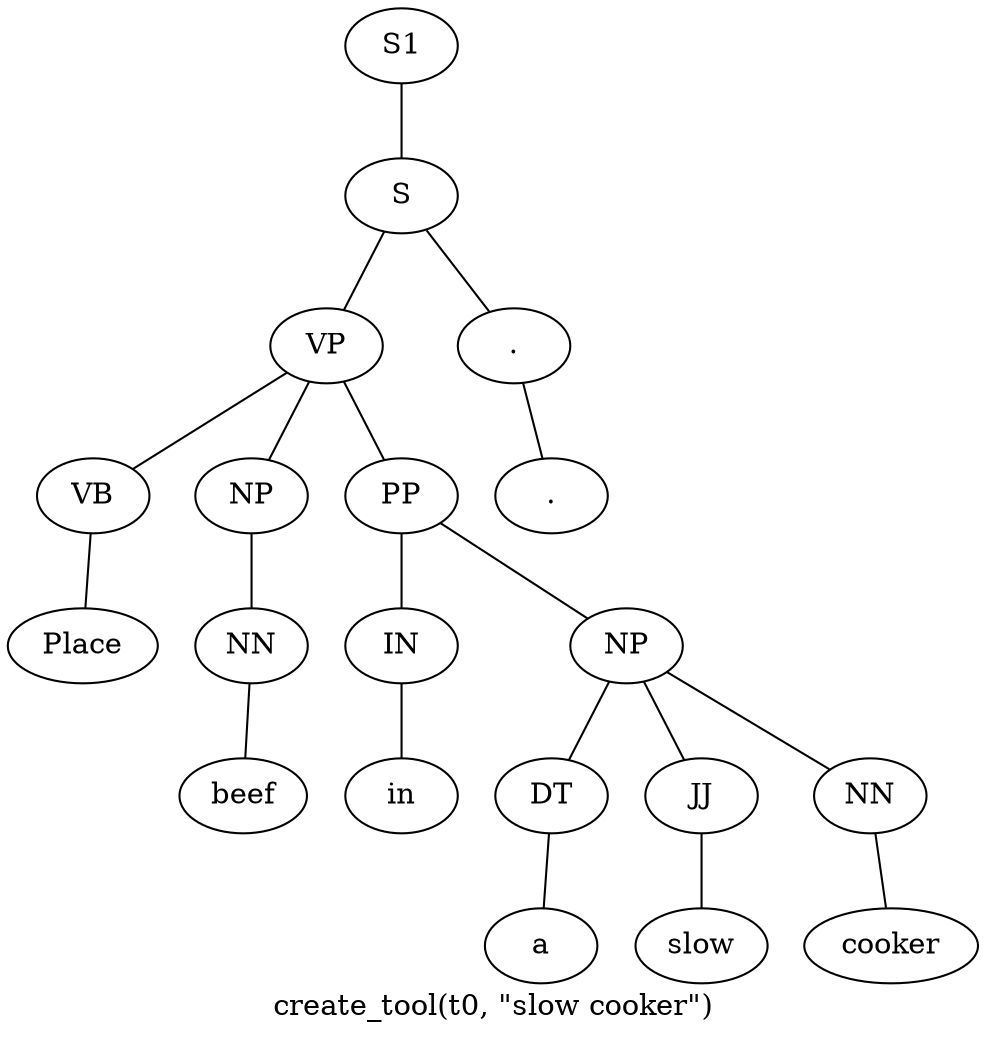 graph SyntaxGraph {
	label = "create_tool(t0, \"slow cooker\")";
	Node0 [label="S1"];
	Node1 [label="S"];
	Node2 [label="VP"];
	Node3 [label="VB"];
	Node4 [label="Place"];
	Node5 [label="NP"];
	Node6 [label="NN"];
	Node7 [label="beef"];
	Node8 [label="PP"];
	Node9 [label="IN"];
	Node10 [label="in"];
	Node11 [label="NP"];
	Node12 [label="DT"];
	Node13 [label="a"];
	Node14 [label="JJ"];
	Node15 [label="slow"];
	Node16 [label="NN"];
	Node17 [label="cooker"];
	Node18 [label="."];
	Node19 [label="."];

	Node0 -- Node1;
	Node1 -- Node2;
	Node1 -- Node18;
	Node2 -- Node3;
	Node2 -- Node5;
	Node2 -- Node8;
	Node3 -- Node4;
	Node5 -- Node6;
	Node6 -- Node7;
	Node8 -- Node9;
	Node8 -- Node11;
	Node9 -- Node10;
	Node11 -- Node12;
	Node11 -- Node14;
	Node11 -- Node16;
	Node12 -- Node13;
	Node14 -- Node15;
	Node16 -- Node17;
	Node18 -- Node19;
}